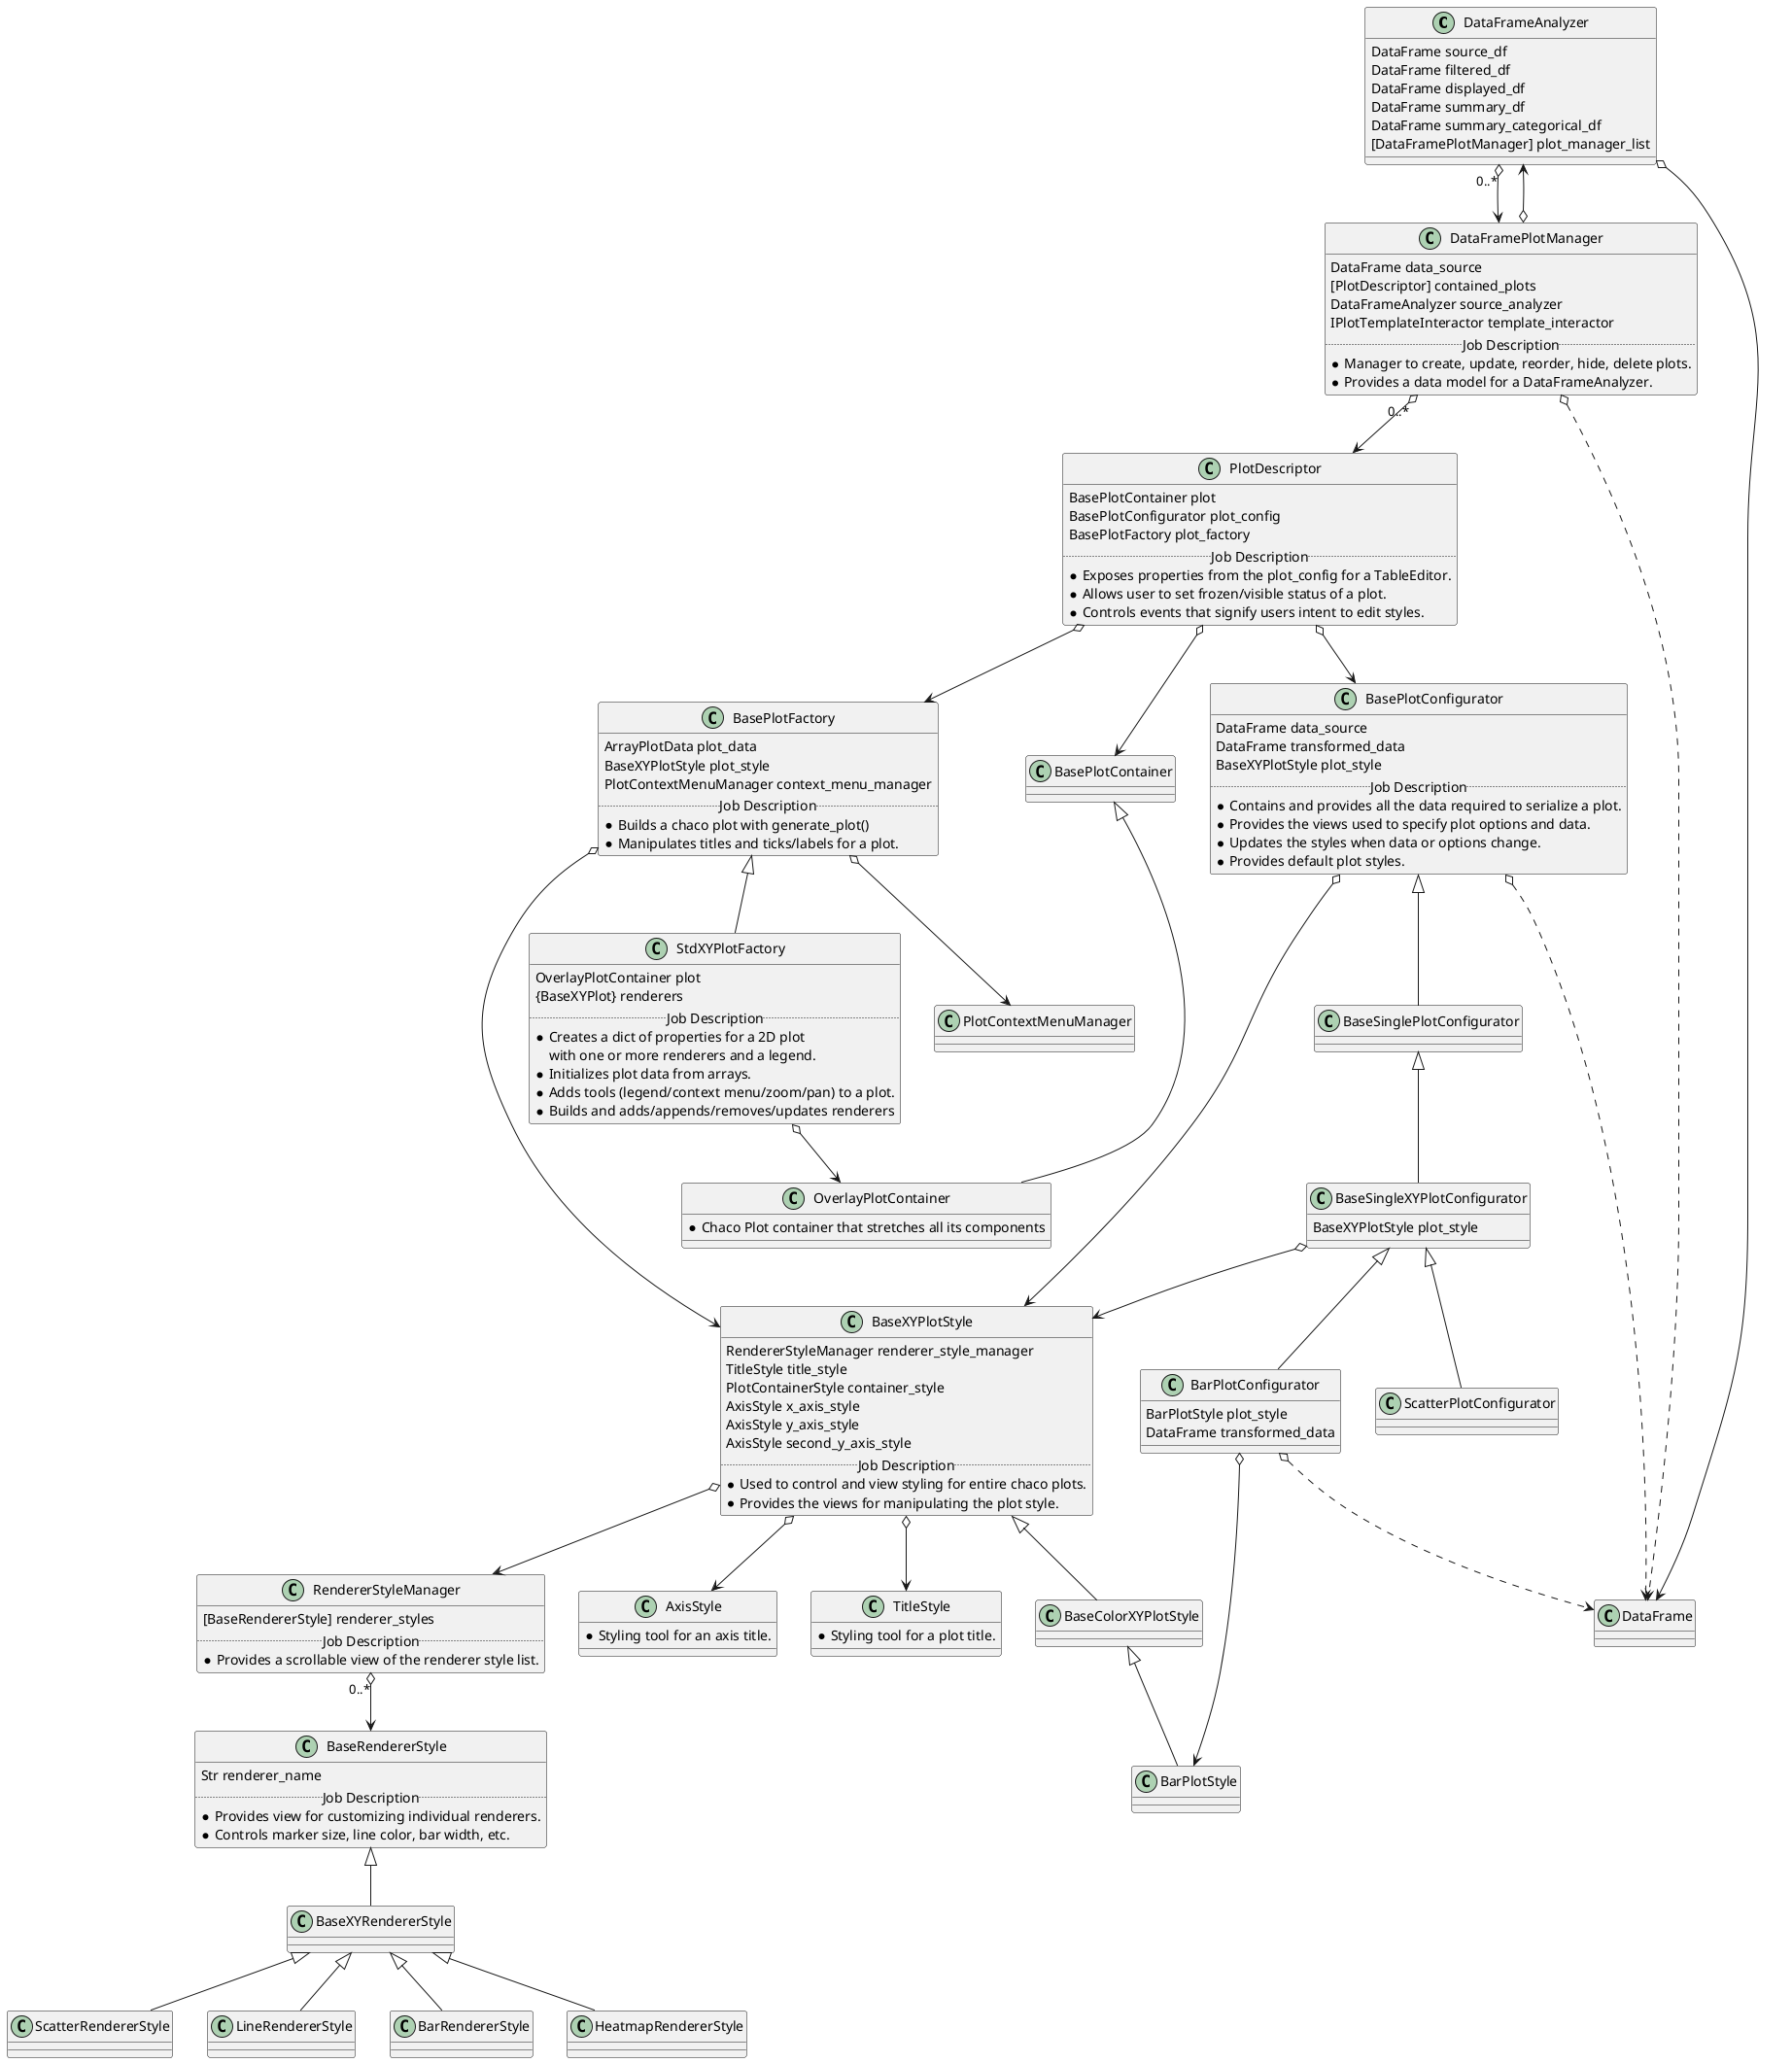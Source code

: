@startuml

'class DataElement
'DataElement <|-- DataFramePlotManager
'DataElement <|-- DataFrameAnalyzer
class DataFrameAnalyzer {
    DataFrame source_df
    DataFrame filtered_df
    DataFrame displayed_df
    DataFrame summary_df
    DataFrame summary_categorical_df
    [DataFramePlotManager] plot_manager_list
}
DataFrameAnalyzer o--> DataFrame
DataFrameAnalyzer "0..*" o--> DataFramePlotManager

class DataFramePlotManager {
    DataFrame data_source
    [PlotDescriptor] contained_plots
    DataFrameAnalyzer source_analyzer
    IPlotTemplateInteractor template_interactor
    ..Job Description..
    * Manager to create, update, reorder, hide, delete plots.
    * Provides a data model for a DataFrameAnalyzer.
}
DataFramePlotManager "0..*" o--> PlotDescriptor
DataFramePlotManager o..> DataFrame
DataFramePlotManager o--> DataFrameAnalyzer

class BasePlotFactory {
    ArrayPlotData plot_data
    BaseXYPlotStyle plot_style
    PlotContextMenuManager context_menu_manager
    ..Job Description..
    * Builds a chaco plot with generate_plot()
    * Manipulates titles and ticks/labels for a plot.
}
BasePlotFactory o--> BaseXYPlotStyle
BasePlotFactory o--> PlotContextMenuManager

class StdXYPlotFactory {
    OverlayPlotContainer plot
    {BaseXYPlot} renderers
    ..Job Description..
    * Creates a dict of properties for a 2D plot
    with one or more renderers and a legend.
    * Initializes plot data from arrays.
    * Adds tools (legend/context menu/zoom/pan) to a plot.
    * Builds and adds/appends/removes/updates renderers
}
BasePlotContainer <|-- OverlayPlotContainer
BasePlotFactory <|-- StdXYPlotFactory
StdXYPlotFactory o--> OverlayPlotContainer
OverlayPlotContainer : * Chaco Plot container that stretches all its components

class BaseXYPlotStyle {
    RendererStyleManager renderer_style_manager
    TitleStyle title_style
    PlotContainerStyle container_style
    AxisStyle x_axis_style
    AxisStyle y_axis_style
    AxisStyle second_y_axis_style
    ..Job Description..
    * Used to control and view styling for entire chaco plots.
    * Provides the views for manipulating the plot style.
}
BaseXYPlotStyle o--> RendererStyleManager
BaseXYPlotStyle o--> AxisStyle
BaseXYPlotStyle o--> TitleStyle
BaseXYPlotStyle <|-- BaseColorXYPlotStyle
BaseColorXYPlotStyle <|-- BarPlotStyle

TitleStyle : * Styling tool for a plot title.
AxisStyle : * Styling tool for an axis title.

class RendererStyleManager {
    [BaseRendererStyle] renderer_styles
    ..Job Description..
    * Provides a scrollable view of the renderer style list.
}
RendererStyleManager "0..*" o--> BaseRendererStyle

class BaseRendererStyle {
    Str renderer_name
    ..Job Description..
    * Provides view for customizing individual renderers.
    * Controls marker size, line color, bar width, etc.
}
BaseRendererStyle <|-- BaseXYRendererStyle
BaseXYRendererStyle <|-- ScatterRendererStyle
BaseXYRendererStyle <|-- LineRendererStyle
BaseXYRendererStyle <|-- BarRendererStyle
BaseXYRendererStyle <|-- HeatmapRendererStyle


class PlotDescriptor {
    BasePlotContainer plot
    BasePlotConfigurator plot_config
    BasePlotFactory plot_factory
    ..Job Description..
    * Exposes properties from the plot_config for a TableEditor.
    * Allows user to set frozen/visible status of a plot.
    * Controls events that signify users intent to edit styles.
}
PlotDescriptor o--> BasePlotContainer
PlotDescriptor o--> BasePlotConfigurator
PlotDescriptor o--> BasePlotFactory


class BasePlotConfigurator {
    DataFrame data_source
    DataFrame transformed_data
    BaseXYPlotStyle plot_style
    ..Job Description..
    * Contains and provides all the data required to serialize a plot.
    * Provides the views used to specify plot options and data.
    * Updates the styles when data or options change.
    * Provides default plot styles.
}
BasePlotConfigurator o..> DataFrame
BasePlotConfigurator o--> BaseXYPlotStyle

class BaseSingleXYPlotConfigurator {
    BaseXYPlotStyle plot_style
}
BaseSingleXYPlotConfigurator o--> BaseXYPlotStyle

class BarPlotConfigurator {
    BarPlotStyle plot_style
    DataFrame transformed_data
}
BarPlotConfigurator o..> DataFrame
BarPlotConfigurator o--> BarPlotStyle

class ScatterPlotConfigurator
BasePlotConfigurator <|-- BaseSinglePlotConfigurator
'BasePlotConfigurator <|-- BaseMultiPlotConfigurator
'BaseSingleXYPlotConfigurator <|-- MultiLinePlotConfigurator
'BaseMultiPlotConfigurator <|-- MultiLinePlotConfigurator
BaseSinglePlotConfigurator <|-- BaseSingleXYPlotConfigurator
BaseSingleXYPlotConfigurator <|-- BarPlotConfigurator
BaseSingleXYPlotConfigurator <|-- ScatterPlotConfigurator

@enduml